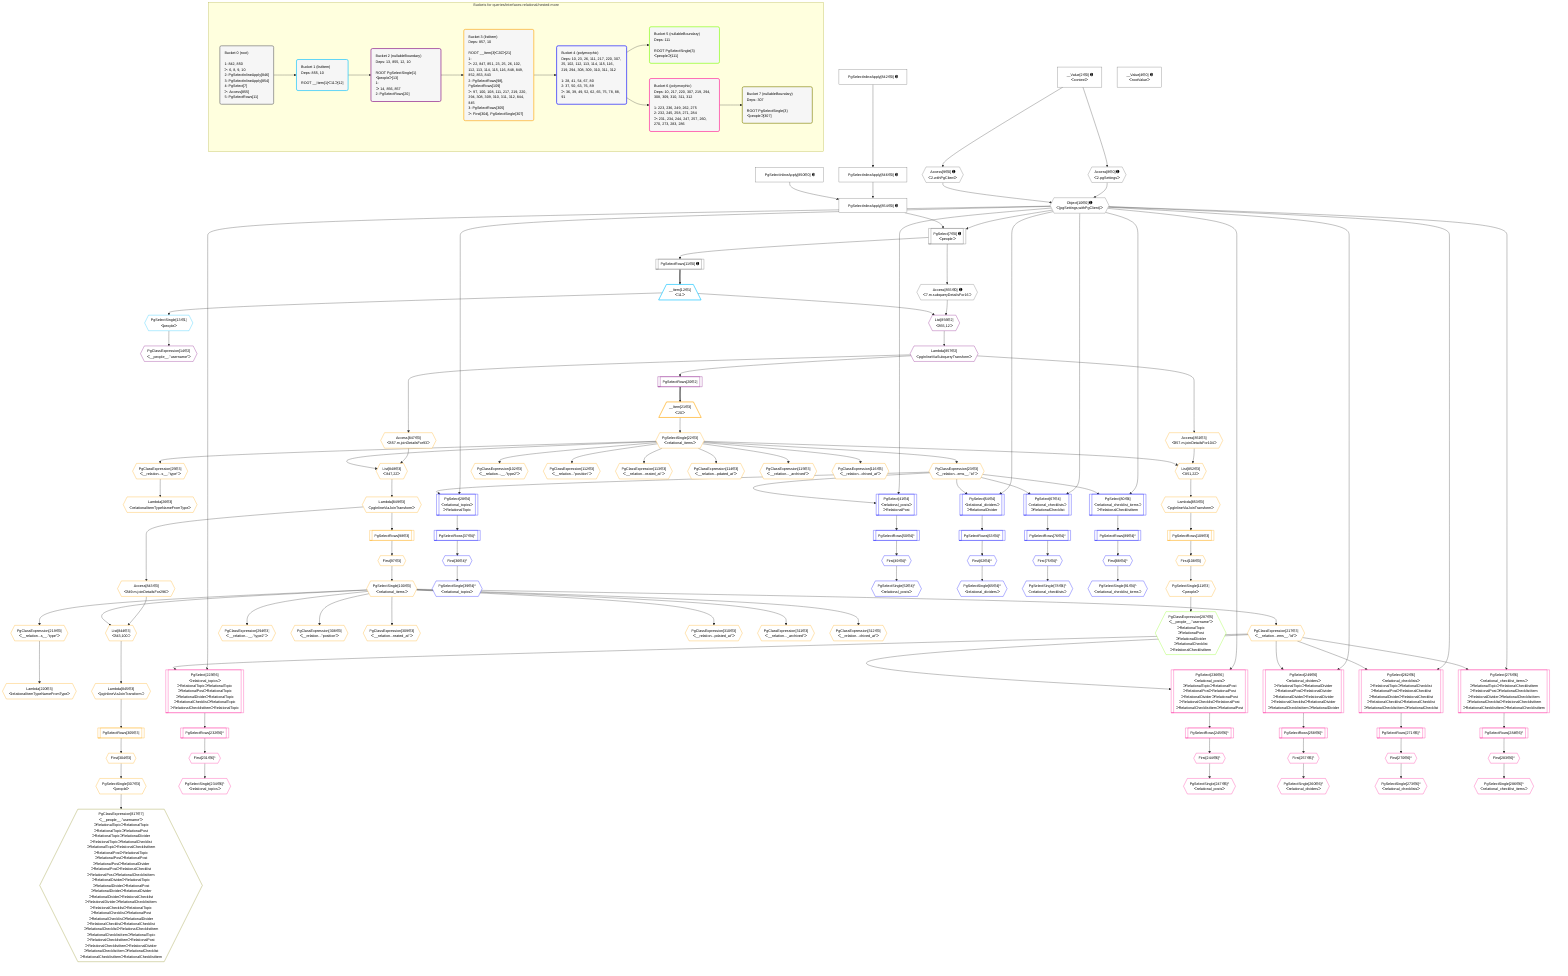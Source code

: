 %%{init: {'themeVariables': { 'fontSize': '12px'}}}%%
graph TD
    classDef path fill:#eee,stroke:#000,color:#000
    classDef plan fill:#fff,stroke-width:1px,color:#000
    classDef itemplan fill:#fff,stroke-width:2px,color:#000
    classDef unbatchedplan fill:#dff,stroke-width:1px,color:#000
    classDef sideeffectplan fill:#fcc,stroke-width:2px,color:#000
    classDef bucket fill:#f6f6f6,color:#000,stroke-width:2px,text-align:left

    subgraph "Buckets for queries/interfaces-relational/nested-more"
    Bucket0("Bucket 0 (root)<br /><br />1: 842, 850<br />ᐳ: 6, 8, 9, 10<br />2: PgSelectInlineApply[846]<br />3: PgSelectInlineApply[854]<br />4: PgSelect[7]<br />ᐳ: Access[855]<br />5: PgSelectRows[11]"):::bucket
    Bucket1("Bucket 1 (listItem)<br />Deps: 855, 10<br /><br />ROOT __Item{1}ᐸ11ᐳ[12]"):::bucket
    Bucket2("Bucket 2 (nullableBoundary)<br />Deps: 13, 855, 12, 10<br /><br />ROOT PgSelectSingle{1}ᐸpeopleᐳ[13]<br />1: <br />ᐳ: 14, 856, 857<br />2: PgSelectRows[20]"):::bucket
    Bucket3("Bucket 3 (listItem)<br />Deps: 857, 10<br /><br />ROOT __Item{3}ᐸ20ᐳ[21]<br />1: <br />ᐳ: 22, 847, 851, 23, 25, 26, 102, 112, 113, 114, 115, 116, 848, 849, 852, 853, 843<br />2: PgSelectRows[98], PgSelectRows[109]<br />ᐳ: 97, 100, 108, 111, 217, 219, 220, 294, 308, 309, 310, 311, 312, 844, 845<br />3: PgSelectRows[305]<br />ᐳ: First[304], PgSelectSingle[307]"):::bucket
    Bucket4("Bucket 4 (polymorphic)<br />Deps: 10, 23, 26, 111, 217, 220, 307, 25, 102, 112, 113, 114, 115, 116, 219, 294, 308, 309, 310, 311, 312<br /><br />1: 28, 41, 54, 67, 80<br />2: 37, 50, 63, 76, 89<br />ᐳ: 36, 39, 49, 52, 62, 65, 75, 78, 88, 91"):::bucket
    Bucket5("Bucket 5 (nullableBoundary)<br />Deps: 111<br /><br />ROOT PgSelectSingle{3}ᐸpeopleᐳ[111]"):::bucket
    Bucket6("Bucket 6 (polymorphic)<br />Deps: 10, 217, 220, 307, 219, 294, 308, 309, 310, 311, 312<br /><br />1: 223, 236, 249, 262, 275<br />2: 232, 245, 258, 271, 284<br />ᐳ: 231, 234, 244, 247, 257, 260, 270, 273, 283, 286"):::bucket
    Bucket7("Bucket 7 (nullableBoundary)<br />Deps: 307<br /><br />ROOT PgSelectSingle{3}ᐸpeopleᐳ[307]"):::bucket
    end
    Bucket0 --> Bucket1
    Bucket1 --> Bucket2
    Bucket2 --> Bucket3
    Bucket3 --> Bucket4
    Bucket4 --> Bucket5 & Bucket6
    Bucket6 --> Bucket7

    %% plan dependencies
    PgSelectInlineApply854["PgSelectInlineApply[854∈0] ➊"]:::plan
    PgSelectInlineApply846["PgSelectInlineApply[846∈0] ➊"]:::plan
    PgSelectInlineApply850["PgSelectInlineApply[850∈0] ➊"]:::plan
    PgSelectInlineApply846 & PgSelectInlineApply850 --> PgSelectInlineApply854
    PgSelect7[["PgSelect[7∈0] ➊<br />ᐸpeopleᐳ"]]:::plan
    Object10{{"Object[10∈0] ➊<br />ᐸ{pgSettings,withPgClient}ᐳ"}}:::plan
    Object10 & PgSelectInlineApply854 --> PgSelect7
    Access8{{"Access[8∈0] ➊<br />ᐸ2.pgSettingsᐳ"}}:::plan
    Access9{{"Access[9∈0] ➊<br />ᐸ2.withPgClientᐳ"}}:::plan
    Access8 & Access9 --> Object10
    __Value2["__Value[2∈0] ➊<br />ᐸcontextᐳ"]:::plan
    __Value2 --> Access8
    __Value2 --> Access9
    PgSelectRows11[["PgSelectRows[11∈0] ➊"]]:::plan
    PgSelect7 --> PgSelectRows11
    PgSelectInlineApply842["PgSelectInlineApply[842∈0] ➊"]:::plan
    PgSelectInlineApply842 --> PgSelectInlineApply846
    Access855{{"Access[855∈0] ➊<br />ᐸ7.m.subqueryDetailsFor16ᐳ"}}:::plan
    PgSelect7 --> Access855
    __Value4["__Value[4∈0] ➊<br />ᐸrootValueᐳ"]:::plan
    __Item12[/"__Item[12∈1]<br />ᐸ11ᐳ"\]:::itemplan
    PgSelectRows11 ==> __Item12
    PgSelectSingle13{{"PgSelectSingle[13∈1]<br />ᐸpeopleᐳ"}}:::plan
    __Item12 --> PgSelectSingle13
    List856{{"List[856∈2]<br />ᐸ855,12ᐳ"}}:::plan
    Access855 & __Item12 --> List856
    PgClassExpression14{{"PgClassExpression[14∈2]<br />ᐸ__people__.”username”ᐳ"}}:::plan
    PgSelectSingle13 --> PgClassExpression14
    PgSelectRows20[["PgSelectRows[20∈2]"]]:::plan
    Lambda857{{"Lambda[857∈2]<br />ᐸpgInlineViaSubqueryTransformᐳ"}}:::plan
    Lambda857 --> PgSelectRows20
    List856 --> Lambda857
    List844{{"List[844∈3]<br />ᐸ843,100ᐳ"}}:::plan
    Access843{{"Access[843∈3]<br />ᐸ849.m.joinDetailsFor296ᐳ"}}:::plan
    PgSelectSingle100{{"PgSelectSingle[100∈3]<br />ᐸrelational_itemsᐳ"}}:::plan
    Access843 & PgSelectSingle100 --> List844
    List848{{"List[848∈3]<br />ᐸ847,22ᐳ"}}:::plan
    Access847{{"Access[847∈3]<br />ᐸ857.m.joinDetailsFor93ᐳ"}}:::plan
    PgSelectSingle22{{"PgSelectSingle[22∈3]<br />ᐸrelational_itemsᐳ"}}:::plan
    Access847 & PgSelectSingle22 --> List848
    List852{{"List[852∈3]<br />ᐸ851,22ᐳ"}}:::plan
    Access851{{"Access[851∈3]<br />ᐸ857.m.joinDetailsFor104ᐳ"}}:::plan
    Access851 & PgSelectSingle22 --> List852
    __Item21[/"__Item[21∈3]<br />ᐸ20ᐳ"\]:::itemplan
    PgSelectRows20 ==> __Item21
    __Item21 --> PgSelectSingle22
    PgClassExpression23{{"PgClassExpression[23∈3]<br />ᐸ__relation...ems__.”id”ᐳ"}}:::plan
    PgSelectSingle22 --> PgClassExpression23
    PgClassExpression25{{"PgClassExpression[25∈3]<br />ᐸ__relation...s__.”type”ᐳ"}}:::plan
    PgSelectSingle22 --> PgClassExpression25
    Lambda26{{"Lambda[26∈3]<br />ᐸrelationalItemTypeNameFromTypeᐳ"}}:::plan
    PgClassExpression25 --> Lambda26
    First97{{"First[97∈3]"}}:::plan
    PgSelectRows98[["PgSelectRows[98∈3]"]]:::plan
    PgSelectRows98 --> First97
    Lambda849{{"Lambda[849∈3]<br />ᐸpgInlineViaJoinTransformᐳ"}}:::plan
    Lambda849 --> PgSelectRows98
    First97 --> PgSelectSingle100
    PgClassExpression102{{"PgClassExpression[102∈3]<br />ᐸ__relation...__.”type2”ᐳ"}}:::plan
    PgSelectSingle22 --> PgClassExpression102
    First108{{"First[108∈3]"}}:::plan
    PgSelectRows109[["PgSelectRows[109∈3]"]]:::plan
    PgSelectRows109 --> First108
    Lambda853{{"Lambda[853∈3]<br />ᐸpgInlineViaJoinTransformᐳ"}}:::plan
    Lambda853 --> PgSelectRows109
    PgSelectSingle111{{"PgSelectSingle[111∈3]<br />ᐸpeopleᐳ"}}:::plan
    First108 --> PgSelectSingle111
    PgClassExpression112{{"PgClassExpression[112∈3]<br />ᐸ__relation...”position”ᐳ"}}:::plan
    PgSelectSingle22 --> PgClassExpression112
    PgClassExpression113{{"PgClassExpression[113∈3]<br />ᐸ__relation...reated_at”ᐳ"}}:::plan
    PgSelectSingle22 --> PgClassExpression113
    PgClassExpression114{{"PgClassExpression[114∈3]<br />ᐸ__relation...pdated_at”ᐳ"}}:::plan
    PgSelectSingle22 --> PgClassExpression114
    PgClassExpression115{{"PgClassExpression[115∈3]<br />ᐸ__relation..._archived”ᐳ"}}:::plan
    PgSelectSingle22 --> PgClassExpression115
    PgClassExpression116{{"PgClassExpression[116∈3]<br />ᐸ__relation...chived_at”ᐳ"}}:::plan
    PgSelectSingle22 --> PgClassExpression116
    PgClassExpression217{{"PgClassExpression[217∈3]<br />ᐸ__relation...ems__.”id”ᐳ"}}:::plan
    PgSelectSingle100 --> PgClassExpression217
    PgClassExpression219{{"PgClassExpression[219∈3]<br />ᐸ__relation...s__.”type”ᐳ"}}:::plan
    PgSelectSingle100 --> PgClassExpression219
    Lambda220{{"Lambda[220∈3]<br />ᐸrelationalItemTypeNameFromTypeᐳ"}}:::plan
    PgClassExpression219 --> Lambda220
    PgClassExpression294{{"PgClassExpression[294∈3]<br />ᐸ__relation...__.”type2”ᐳ"}}:::plan
    PgSelectSingle100 --> PgClassExpression294
    First304{{"First[304∈3]"}}:::plan
    PgSelectRows305[["PgSelectRows[305∈3]"]]:::plan
    PgSelectRows305 --> First304
    Lambda845{{"Lambda[845∈3]<br />ᐸpgInlineViaJoinTransformᐳ"}}:::plan
    Lambda845 --> PgSelectRows305
    PgSelectSingle307{{"PgSelectSingle[307∈3]<br />ᐸpeopleᐳ"}}:::plan
    First304 --> PgSelectSingle307
    PgClassExpression308{{"PgClassExpression[308∈3]<br />ᐸ__relation...”position”ᐳ"}}:::plan
    PgSelectSingle100 --> PgClassExpression308
    PgClassExpression309{{"PgClassExpression[309∈3]<br />ᐸ__relation...reated_at”ᐳ"}}:::plan
    PgSelectSingle100 --> PgClassExpression309
    PgClassExpression310{{"PgClassExpression[310∈3]<br />ᐸ__relation...pdated_at”ᐳ"}}:::plan
    PgSelectSingle100 --> PgClassExpression310
    PgClassExpression311{{"PgClassExpression[311∈3]<br />ᐸ__relation..._archived”ᐳ"}}:::plan
    PgSelectSingle100 --> PgClassExpression311
    PgClassExpression312{{"PgClassExpression[312∈3]<br />ᐸ__relation...chived_at”ᐳ"}}:::plan
    PgSelectSingle100 --> PgClassExpression312
    Lambda849 --> Access843
    List844 --> Lambda845
    Lambda857 --> Access847
    List848 --> Lambda849
    Lambda857 --> Access851
    List852 --> Lambda853
    PgSelect28[["PgSelect[28∈4]<br />ᐸrelational_topicsᐳ<br />ᐳRelationalTopic"]]:::plan
    Object10 & PgClassExpression23 --> PgSelect28
    PgSelect41[["PgSelect[41∈4]<br />ᐸrelational_postsᐳ<br />ᐳRelationalPost"]]:::plan
    Object10 & PgClassExpression23 --> PgSelect41
    PgSelect54[["PgSelect[54∈4]<br />ᐸrelational_dividersᐳ<br />ᐳRelationalDivider"]]:::plan
    Object10 & PgClassExpression23 --> PgSelect54
    PgSelect67[["PgSelect[67∈4]<br />ᐸrelational_checklistsᐳ<br />ᐳRelationalChecklist"]]:::plan
    Object10 & PgClassExpression23 --> PgSelect67
    PgSelect80[["PgSelect[80∈4]<br />ᐸrelational_checklist_itemsᐳ<br />ᐳRelationalChecklistItem"]]:::plan
    Object10 & PgClassExpression23 --> PgSelect80
    First36{{"First[36∈4]^"}}:::plan
    PgSelectRows37[["PgSelectRows[37∈4]^"]]:::plan
    PgSelectRows37 --> First36
    PgSelect28 --> PgSelectRows37
    PgSelectSingle39{{"PgSelectSingle[39∈4]^<br />ᐸrelational_topicsᐳ"}}:::plan
    First36 --> PgSelectSingle39
    First49{{"First[49∈4]^"}}:::plan
    PgSelectRows50[["PgSelectRows[50∈4]^"]]:::plan
    PgSelectRows50 --> First49
    PgSelect41 --> PgSelectRows50
    PgSelectSingle52{{"PgSelectSingle[52∈4]^<br />ᐸrelational_postsᐳ"}}:::plan
    First49 --> PgSelectSingle52
    First62{{"First[62∈4]^"}}:::plan
    PgSelectRows63[["PgSelectRows[63∈4]^"]]:::plan
    PgSelectRows63 --> First62
    PgSelect54 --> PgSelectRows63
    PgSelectSingle65{{"PgSelectSingle[65∈4]^<br />ᐸrelational_dividersᐳ"}}:::plan
    First62 --> PgSelectSingle65
    First75{{"First[75∈4]^"}}:::plan
    PgSelectRows76[["PgSelectRows[76∈4]^"]]:::plan
    PgSelectRows76 --> First75
    PgSelect67 --> PgSelectRows76
    PgSelectSingle78{{"PgSelectSingle[78∈4]^<br />ᐸrelational_checklistsᐳ"}}:::plan
    First75 --> PgSelectSingle78
    First88{{"First[88∈4]^"}}:::plan
    PgSelectRows89[["PgSelectRows[89∈4]^"]]:::plan
    PgSelectRows89 --> First88
    PgSelect80 --> PgSelectRows89
    PgSelectSingle91{{"PgSelectSingle[91∈4]^<br />ᐸrelational_checklist_itemsᐳ"}}:::plan
    First88 --> PgSelectSingle91
    PgClassExpression287{{"PgClassExpression[287∈5]<br />ᐸ__people__.”username”ᐳ<br />ᐳRelationalTopic<br />ᐳRelationalPost<br />ᐳRelationalDivider<br />ᐳRelationalChecklist<br />ᐳRelationalChecklistItem"}}:::plan
    PgSelectSingle111 --> PgClassExpression287
    PgSelect223[["PgSelect[223∈6]<br />ᐸrelational_topicsᐳ<br />ᐳRelationalTopicᐳRelationalTopic<br />ᐳRelationalPostᐳRelationalTopic<br />ᐳRelationalDividerᐳRelationalTopic<br />ᐳRelationalChecklistᐳRelationalTopic<br />ᐳRelationalChecklistItemᐳRelationalTopic"]]:::plan
    Object10 & PgClassExpression217 --> PgSelect223
    PgSelect236[["PgSelect[236∈6]<br />ᐸrelational_postsᐳ<br />ᐳRelationalTopicᐳRelationalPost<br />ᐳRelationalPostᐳRelationalPost<br />ᐳRelationalDividerᐳRelationalPost<br />ᐳRelationalChecklistᐳRelationalPost<br />ᐳRelationalChecklistItemᐳRelationalPost"]]:::plan
    Object10 & PgClassExpression217 --> PgSelect236
    PgSelect249[["PgSelect[249∈6]<br />ᐸrelational_dividersᐳ<br />ᐳRelationalTopicᐳRelationalDivider<br />ᐳRelationalPostᐳRelationalDivider<br />ᐳRelationalDividerᐳRelationalDivider<br />ᐳRelationalChecklistᐳRelationalDivider<br />ᐳRelationalChecklistItemᐳRelationalDivider"]]:::plan
    Object10 & PgClassExpression217 --> PgSelect249
    PgSelect262[["PgSelect[262∈6]<br />ᐸrelational_checklistsᐳ<br />ᐳRelationalTopicᐳRelationalChecklist<br />ᐳRelationalPostᐳRelationalChecklist<br />ᐳRelationalDividerᐳRelationalChecklist<br />ᐳRelationalChecklistᐳRelationalChecklist<br />ᐳRelationalChecklistItemᐳRelationalChecklist"]]:::plan
    Object10 & PgClassExpression217 --> PgSelect262
    PgSelect275[["PgSelect[275∈6]<br />ᐸrelational_checklist_itemsᐳ<br />ᐳRelationalTopicᐳRelationalChecklistItem<br />ᐳRelationalPostᐳRelationalChecklistItem<br />ᐳRelationalDividerᐳRelationalChecklistItem<br />ᐳRelationalChecklistᐳRelationalChecklistItem<br />ᐳRelationalChecklistItemᐳRelationalChecklistItem"]]:::plan
    Object10 & PgClassExpression217 --> PgSelect275
    First231{{"First[231∈6]^"}}:::plan
    PgSelectRows232[["PgSelectRows[232∈6]^"]]:::plan
    PgSelectRows232 --> First231
    PgSelect223 --> PgSelectRows232
    PgSelectSingle234{{"PgSelectSingle[234∈6]^<br />ᐸrelational_topicsᐳ"}}:::plan
    First231 --> PgSelectSingle234
    First244{{"First[244∈6]^"}}:::plan
    PgSelectRows245[["PgSelectRows[245∈6]^"]]:::plan
    PgSelectRows245 --> First244
    PgSelect236 --> PgSelectRows245
    PgSelectSingle247{{"PgSelectSingle[247∈6]^<br />ᐸrelational_postsᐳ"}}:::plan
    First244 --> PgSelectSingle247
    First257{{"First[257∈6]^"}}:::plan
    PgSelectRows258[["PgSelectRows[258∈6]^"]]:::plan
    PgSelectRows258 --> First257
    PgSelect249 --> PgSelectRows258
    PgSelectSingle260{{"PgSelectSingle[260∈6]^<br />ᐸrelational_dividersᐳ"}}:::plan
    First257 --> PgSelectSingle260
    First270{{"First[270∈6]^"}}:::plan
    PgSelectRows271[["PgSelectRows[271∈6]^"]]:::plan
    PgSelectRows271 --> First270
    PgSelect262 --> PgSelectRows271
    PgSelectSingle273{{"PgSelectSingle[273∈6]^<br />ᐸrelational_checklistsᐳ"}}:::plan
    First270 --> PgSelectSingle273
    First283{{"First[283∈6]^"}}:::plan
    PgSelectRows284[["PgSelectRows[284∈6]^"]]:::plan
    PgSelectRows284 --> First283
    PgSelect275 --> PgSelectRows284
    PgSelectSingle286{{"PgSelectSingle[286∈6]^<br />ᐸrelational_checklist_itemsᐳ"}}:::plan
    First283 --> PgSelectSingle286
    PgClassExpression817{{"PgClassExpression[817∈7]<br />ᐸ__people__.”username”ᐳ<br />ᐳRelationalTopicᐳRelationalTopic<br />ᐳRelationalTopicᐳRelationalPost<br />ᐳRelationalTopicᐳRelationalDivider<br />ᐳRelationalTopicᐳRelationalChecklist<br />ᐳRelationalTopicᐳRelationalChecklistItem<br />ᐳRelationalPostᐳRelationalTopic<br />ᐳRelationalPostᐳRelationalPost<br />ᐳRelationalPostᐳRelationalDivider<br />ᐳRelationalPostᐳRelationalChecklist<br />ᐳRelationalPostᐳRelationalChecklistItem<br />ᐳRelationalDividerᐳRelationalTopic<br />ᐳRelationalDividerᐳRelationalPost<br />ᐳRelationalDividerᐳRelationalDivider<br />ᐳRelationalDividerᐳRelationalChecklist<br />ᐳRelationalDividerᐳRelationalChecklistItem<br />ᐳRelationalChecklistᐳRelationalTopic<br />ᐳRelationalChecklistᐳRelationalPost<br />ᐳRelationalChecklistᐳRelationalDivider<br />ᐳRelationalChecklistᐳRelationalChecklist<br />ᐳRelationalChecklistᐳRelationalChecklistItem<br />ᐳRelationalChecklistItemᐳRelationalTopic<br />ᐳRelationalChecklistItemᐳRelationalPost<br />ᐳRelationalChecklistItemᐳRelationalDivider<br />ᐳRelationalChecklistItemᐳRelationalChecklist<br />ᐳRelationalChecklistItemᐳRelationalChecklistItem"}}:::plan
    PgSelectSingle307 --> PgClassExpression817

    %% define steps
    classDef bucket0 stroke:#696969
    class Bucket0,__Value2,__Value4,PgSelect7,Access8,Access9,Object10,PgSelectRows11,PgSelectInlineApply842,PgSelectInlineApply846,PgSelectInlineApply850,PgSelectInlineApply854,Access855 bucket0
    classDef bucket1 stroke:#00bfff
    class Bucket1,__Item12,PgSelectSingle13 bucket1
    classDef bucket2 stroke:#7f007f
    class Bucket2,PgClassExpression14,PgSelectRows20,List856,Lambda857 bucket2
    classDef bucket3 stroke:#ffa500
    class Bucket3,__Item21,PgSelectSingle22,PgClassExpression23,PgClassExpression25,Lambda26,First97,PgSelectRows98,PgSelectSingle100,PgClassExpression102,First108,PgSelectRows109,PgSelectSingle111,PgClassExpression112,PgClassExpression113,PgClassExpression114,PgClassExpression115,PgClassExpression116,PgClassExpression217,PgClassExpression219,Lambda220,PgClassExpression294,First304,PgSelectRows305,PgSelectSingle307,PgClassExpression308,PgClassExpression309,PgClassExpression310,PgClassExpression311,PgClassExpression312,Access843,List844,Lambda845,Access847,List848,Lambda849,Access851,List852,Lambda853 bucket3
    classDef bucket4 stroke:#0000ff
    class Bucket4,PgSelect28,First36,PgSelectRows37,PgSelectSingle39,PgSelect41,First49,PgSelectRows50,PgSelectSingle52,PgSelect54,First62,PgSelectRows63,PgSelectSingle65,PgSelect67,First75,PgSelectRows76,PgSelectSingle78,PgSelect80,First88,PgSelectRows89,PgSelectSingle91 bucket4
    classDef bucket5 stroke:#7fff00
    class Bucket5,PgClassExpression287 bucket5
    classDef bucket6 stroke:#ff1493
    class Bucket6,PgSelect223,First231,PgSelectRows232,PgSelectSingle234,PgSelect236,First244,PgSelectRows245,PgSelectSingle247,PgSelect249,First257,PgSelectRows258,PgSelectSingle260,PgSelect262,First270,PgSelectRows271,PgSelectSingle273,PgSelect275,First283,PgSelectRows284,PgSelectSingle286 bucket6
    classDef bucket7 stroke:#808000
    class Bucket7,PgClassExpression817 bucket7